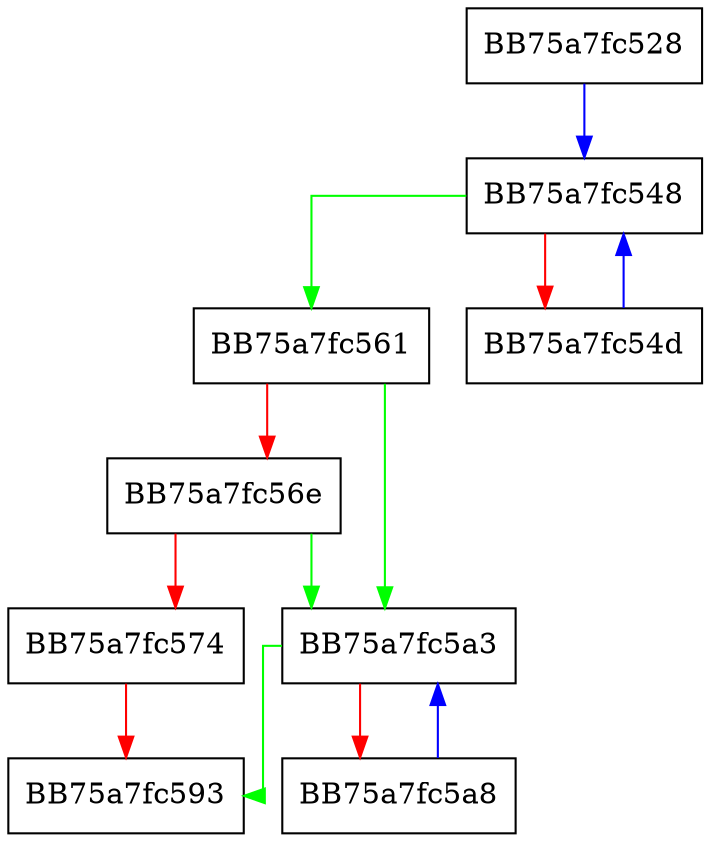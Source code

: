 digraph _Erase {
  node [shape="box"];
  graph [splines=ortho];
  BB75a7fc528 -> BB75a7fc548 [color="blue"];
  BB75a7fc548 -> BB75a7fc561 [color="green"];
  BB75a7fc548 -> BB75a7fc54d [color="red"];
  BB75a7fc54d -> BB75a7fc548 [color="blue"];
  BB75a7fc561 -> BB75a7fc5a3 [color="green"];
  BB75a7fc561 -> BB75a7fc56e [color="red"];
  BB75a7fc56e -> BB75a7fc5a3 [color="green"];
  BB75a7fc56e -> BB75a7fc574 [color="red"];
  BB75a7fc574 -> BB75a7fc593 [color="red"];
  BB75a7fc5a3 -> BB75a7fc593 [color="green"];
  BB75a7fc5a3 -> BB75a7fc5a8 [color="red"];
  BB75a7fc5a8 -> BB75a7fc5a3 [color="blue"];
}